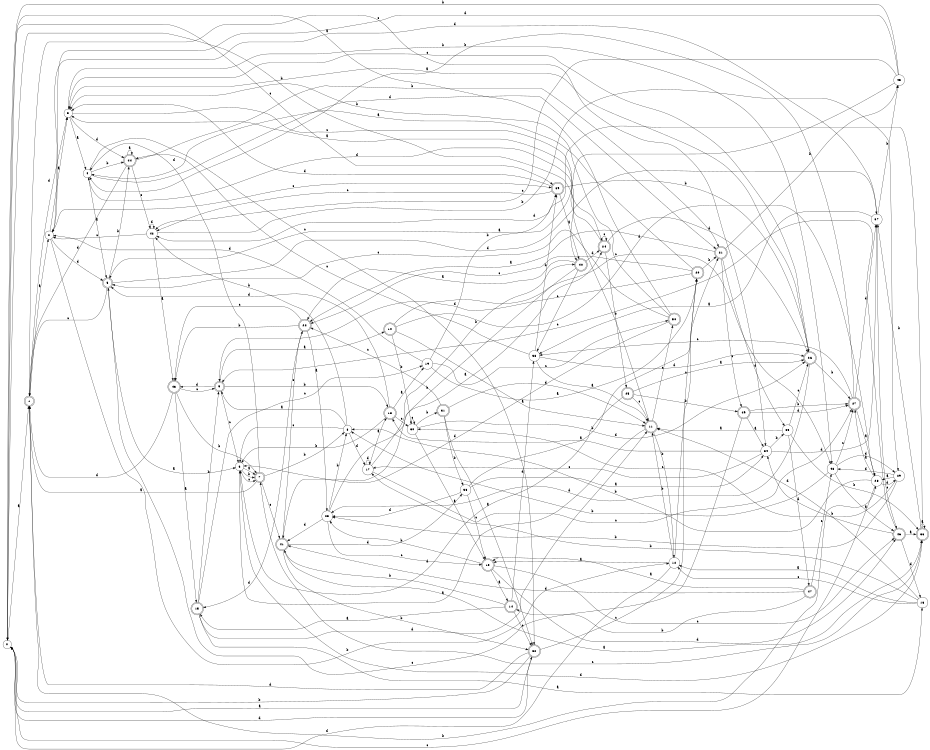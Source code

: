 digraph n41_10 {
__start0 [label="" shape="none"];

rankdir=LR;
size="8,5";

s0 [style="filled", color="black", fillcolor="white" shape="circle", label="0"];
s1 [style="rounded,filled", color="black", fillcolor="white" shape="doublecircle", label="1"];
s2 [style="filled", color="black", fillcolor="white" shape="circle", label="2"];
s3 [style="filled", color="black", fillcolor="white" shape="circle", label="3"];
s4 [style="filled", color="black", fillcolor="white" shape="circle", label="4"];
s5 [style="rounded,filled", color="black", fillcolor="white" shape="doublecircle", label="5"];
s6 [style="filled", color="black", fillcolor="white" shape="circle", label="6"];
s7 [style="rounded,filled", color="black", fillcolor="white" shape="doublecircle", label="7"];
s8 [style="filled", color="black", fillcolor="white" shape="circle", label="8"];
s9 [style="rounded,filled", color="black", fillcolor="white" shape="doublecircle", label="9"];
s10 [style="rounded,filled", color="black", fillcolor="white" shape="doublecircle", label="10"];
s11 [style="rounded,filled", color="black", fillcolor="white" shape="doublecircle", label="11"];
s12 [style="filled", color="black", fillcolor="white" shape="circle", label="12"];
s13 [style="rounded,filled", color="black", fillcolor="white" shape="doublecircle", label="13"];
s14 [style="rounded,filled", color="black", fillcolor="white" shape="doublecircle", label="14"];
s15 [style="rounded,filled", color="black", fillcolor="white" shape="doublecircle", label="15"];
s16 [style="filled", color="black", fillcolor="white" shape="circle", label="16"];
s17 [style="filled", color="black", fillcolor="white" shape="circle", label="17"];
s18 [style="rounded,filled", color="black", fillcolor="white" shape="doublecircle", label="18"];
s19 [style="filled", color="black", fillcolor="white" shape="circle", label="19"];
s20 [style="rounded,filled", color="black", fillcolor="white" shape="doublecircle", label="20"];
s21 [style="rounded,filled", color="black", fillcolor="white" shape="doublecircle", label="21"];
s22 [style="rounded,filled", color="black", fillcolor="white" shape="doublecircle", label="22"];
s23 [style="filled", color="black", fillcolor="white" shape="circle", label="23"];
s24 [style="rounded,filled", color="black", fillcolor="white" shape="doublecircle", label="24"];
s25 [style="rounded,filled", color="black", fillcolor="white" shape="doublecircle", label="25"];
s26 [style="rounded,filled", color="black", fillcolor="white" shape="doublecircle", label="26"];
s27 [style="rounded,filled", color="black", fillcolor="white" shape="doublecircle", label="27"];
s28 [style="filled", color="black", fillcolor="white" shape="circle", label="28"];
s29 [style="filled", color="black", fillcolor="white" shape="circle", label="29"];
s30 [style="filled", color="black", fillcolor="white" shape="circle", label="30"];
s31 [style="rounded,filled", color="black", fillcolor="white" shape="doublecircle", label="31"];
s32 [style="rounded,filled", color="black", fillcolor="white" shape="doublecircle", label="32"];
s33 [style="filled", color="black", fillcolor="white" shape="circle", label="33"];
s34 [style="filled", color="black", fillcolor="white" shape="circle", label="34"];
s35 [style="filled", color="black", fillcolor="white" shape="circle", label="35"];
s36 [style="rounded,filled", color="black", fillcolor="white" shape="doublecircle", label="36"];
s37 [style="filled", color="black", fillcolor="white" shape="circle", label="37"];
s38 [style="filled", color="black", fillcolor="white" shape="circle", label="38"];
s39 [style="rounded,filled", color="black", fillcolor="white" shape="doublecircle", label="39"];
s40 [style="rounded,filled", color="black", fillcolor="white" shape="doublecircle", label="40"];
s41 [style="rounded,filled", color="black", fillcolor="white" shape="doublecircle", label="41"];
s42 [style="filled", color="black", fillcolor="white" shape="circle", label="42"];
s43 [style="rounded,filled", color="black", fillcolor="white" shape="doublecircle", label="43"];
s44 [style="rounded,filled", color="black", fillcolor="white" shape="doublecircle", label="44"];
s45 [style="filled", color="black", fillcolor="white" shape="circle", label="45"];
s46 [style="rounded,filled", color="black", fillcolor="white" shape="doublecircle", label="46"];
s47 [style="rounded,filled", color="black", fillcolor="white" shape="doublecircle", label="47"];
s48 [style="filled", color="black", fillcolor="white" shape="circle", label="48"];
s49 [style="rounded,filled", color="black", fillcolor="white" shape="doublecircle", label="49"];
s50 [style="rounded,filled", color="black", fillcolor="white" shape="doublecircle", label="50"];
s0 -> s1 [label="a"];
s0 -> s40 [label="b"];
s0 -> s39 [label="c"];
s0 -> s32 [label="d"];
s1 -> s2 [label="a"];
s1 -> s28 [label="b"];
s1 -> s34 [label="c"];
s1 -> s3 [label="d"];
s2 -> s3 [label="a"];
s2 -> s12 [label="b"];
s2 -> s39 [label="c"];
s2 -> s5 [label="d"];
s3 -> s4 [label="a"];
s3 -> s48 [label="b"];
s3 -> s24 [label="c"];
s3 -> s44 [label="d"];
s4 -> s5 [label="a"];
s4 -> s44 [label="b"];
s4 -> s32 [label="c"];
s4 -> s21 [label="d"];
s5 -> s6 [label="a"];
s5 -> s44 [label="b"];
s5 -> s1 [label="c"];
s5 -> s37 [label="d"];
s6 -> s7 [label="a"];
s6 -> s7 [label="b"];
s6 -> s7 [label="c"];
s6 -> s36 [label="d"];
s7 -> s1 [label="a"];
s7 -> s8 [label="b"];
s7 -> s41 [label="c"];
s7 -> s4 [label="d"];
s8 -> s9 [label="a"];
s8 -> s42 [label="b"];
s8 -> s6 [label="c"];
s8 -> s17 [label="d"];
s9 -> s10 [label="a"];
s9 -> s18 [label="b"];
s9 -> s6 [label="c"];
s9 -> s43 [label="d"];
s10 -> s11 [label="a"];
s10 -> s30 [label="b"];
s10 -> s48 [label="c"];
s10 -> s28 [label="d"];
s11 -> s6 [label="a"];
s11 -> s12 [label="b"];
s11 -> s50 [label="c"];
s11 -> s4 [label="d"];
s12 -> s13 [label="a"];
s12 -> s11 [label="b"];
s12 -> s20 [label="c"];
s12 -> s0 [label="d"];
s13 -> s14 [label="a"];
s13 -> s23 [label="b"];
s13 -> s46 [label="c"];
s13 -> s46 [label="d"];
s14 -> s15 [label="a"];
s14 -> s41 [label="b"];
s14 -> s32 [label="c"];
s14 -> s38 [label="d"];
s15 -> s16 [label="a"];
s15 -> s9 [label="b"];
s15 -> s19 [label="c"];
s15 -> s11 [label="d"];
s16 -> s12 [label="a"];
s16 -> s17 [label="b"];
s16 -> s12 [label="c"];
s16 -> s11 [label="d"];
s17 -> s18 [label="a"];
s17 -> s40 [label="b"];
s17 -> s27 [label="c"];
s17 -> s17 [label="d"];
s18 -> s19 [label="a"];
s18 -> s6 [label="b"];
s18 -> s30 [label="c"];
s18 -> s5 [label="d"];
s19 -> s20 [label="a"];
s19 -> s39 [label="b"];
s19 -> s50 [label="c"];
s19 -> s2 [label="d"];
s20 -> s4 [label="a"];
s20 -> s21 [label="b"];
s20 -> s22 [label="c"];
s20 -> s9 [label="d"];
s21 -> s22 [label="a"];
s21 -> s45 [label="b"];
s21 -> s49 [label="c"];
s21 -> s35 [label="d"];
s22 -> s23 [label="a"];
s22 -> s43 [label="b"];
s22 -> s43 [label="c"];
s22 -> s15 [label="d"];
s23 -> s24 [label="a"];
s23 -> s8 [label="b"];
s23 -> s13 [label="c"];
s23 -> s41 [label="d"];
s24 -> s3 [label="a"];
s24 -> s25 [label="b"];
s24 -> s24 [label="c"];
s24 -> s26 [label="d"];
s25 -> s26 [label="a"];
s25 -> s49 [label="b"];
s25 -> s11 [label="c"];
s25 -> s6 [label="d"];
s26 -> s3 [label="a"];
s26 -> s27 [label="b"];
s26 -> s3 [label="c"];
s26 -> s23 [label="d"];
s27 -> s28 [label="a"];
s27 -> s4 [label="b"];
s27 -> s38 [label="c"];
s27 -> s37 [label="d"];
s28 -> s27 [label="a"];
s28 -> s8 [label="b"];
s28 -> s0 [label="c"];
s28 -> s29 [label="d"];
s29 -> s28 [label="a"];
s29 -> s23 [label="b"];
s29 -> s30 [label="c"];
s29 -> s48 [label="d"];
s30 -> s13 [label="a"];
s30 -> s31 [label="b"];
s30 -> s30 [label="c"];
s30 -> s26 [label="d"];
s31 -> s32 [label="a"];
s31 -> s33 [label="b"];
s31 -> s22 [label="c"];
s31 -> s11 [label="d"];
s32 -> s0 [label="a"];
s32 -> s0 [label="b"];
s32 -> s20 [label="c"];
s32 -> s1 [label="d"];
s33 -> s34 [label="a"];
s33 -> s21 [label="b"];
s33 -> s13 [label="c"];
s33 -> s23 [label="d"];
s34 -> s18 [label="a"];
s34 -> s35 [label="b"];
s34 -> s17 [label="c"];
s34 -> s37 [label="d"];
s35 -> s11 [label="a"];
s35 -> s36 [label="b"];
s35 -> s26 [label="c"];
s35 -> s47 [label="d"];
s36 -> s36 [label="a"];
s36 -> s37 [label="b"];
s36 -> s7 [label="c"];
s36 -> s42 [label="d"];
s37 -> s38 [label="a"];
s37 -> s45 [label="b"];
s37 -> s46 [label="c"];
s37 -> s2 [label="d"];
s38 -> s11 [label="a"];
s38 -> s39 [label="b"];
s38 -> s44 [label="c"];
s38 -> s26 [label="d"];
s39 -> s40 [label="a"];
s39 -> s26 [label="b"];
s39 -> s42 [label="c"];
s39 -> s3 [label="d"];
s40 -> s22 [label="a"];
s40 -> s41 [label="b"];
s40 -> s38 [label="c"];
s40 -> s24 [label="d"];
s41 -> s36 [label="a"];
s41 -> s32 [label="b"];
s41 -> s22 [label="c"];
s41 -> s33 [label="d"];
s42 -> s43 [label="a"];
s42 -> s29 [label="b"];
s42 -> s2 [label="c"];
s42 -> s42 [label="d"];
s43 -> s15 [label="a"];
s43 -> s7 [label="b"];
s43 -> s9 [label="c"];
s43 -> s1 [label="d"];
s44 -> s44 [label="a"];
s44 -> s21 [label="b"];
s44 -> s42 [label="c"];
s44 -> s1 [label="d"];
s45 -> s5 [label="a"];
s45 -> s0 [label="b"];
s45 -> s42 [label="c"];
s45 -> s2 [label="d"];
s46 -> s36 [label="a"];
s46 -> s34 [label="b"];
s46 -> s9 [label="c"];
s46 -> s16 [label="d"];
s47 -> s13 [label="a"];
s47 -> s14 [label="b"];
s47 -> s48 [label="c"];
s47 -> s41 [label="d"];
s48 -> s46 [label="a"];
s48 -> s8 [label="b"];
s48 -> s27 [label="c"];
s48 -> s29 [label="d"];
s49 -> s34 [label="a"];
s49 -> s27 [label="b"];
s49 -> s5 [label="c"];
s49 -> s27 [label="d"];
s50 -> s0 [label="a"];
s50 -> s3 [label="b"];
s50 -> s5 [label="c"];
s50 -> s6 [label="d"];

}
